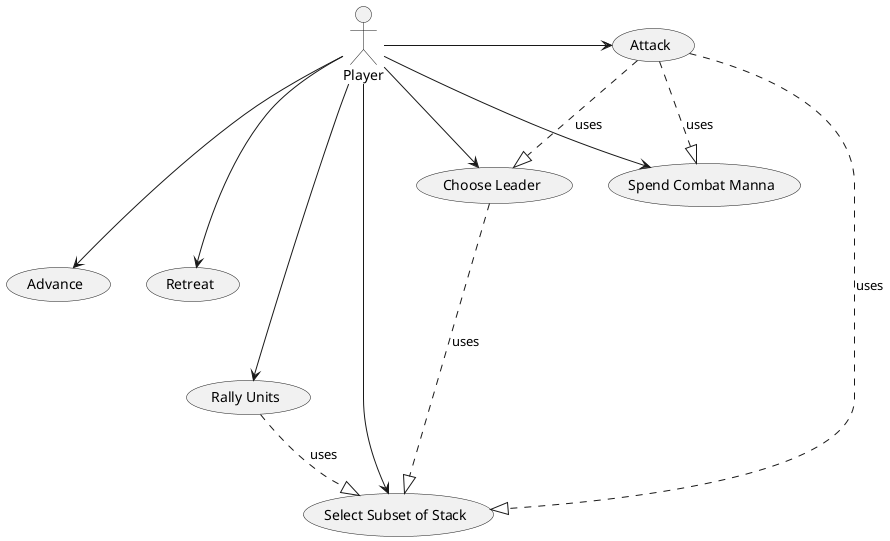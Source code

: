 @startuml
actor Player


Player ---->    (Select Subset of Stack)





Player -> (Attack)
Player --> (Choose Leader)
Player --> (Spend Combat Manna)
(Attack) ..|> (Choose Leader) :uses
(Attack) ..|> (Select Subset of Stack) :uses
(Choose Leader) ..|> (Select Subset of Stack) :uses
(Attack) ..|> (Spend Combat Manna) :uses
Player ---> (Advance)
Player ---> (Retreat)
Player ----> (Rally Units)
(Rally Units) ..|> (Select Subset of Stack) :uses


@enduml
